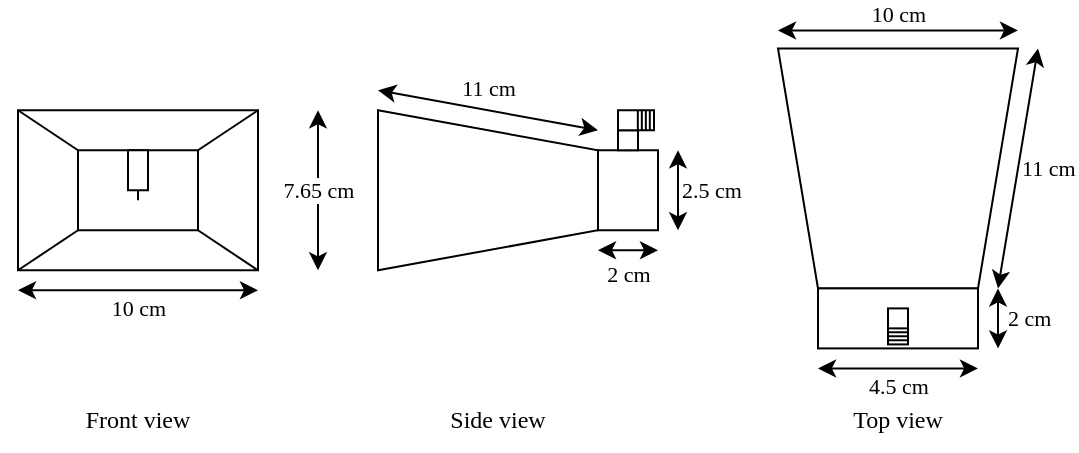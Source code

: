 <mxfile version="24.4.7" type="device">
  <diagram name="Side-1" id="ISm5-nr6eZRoUZPnKXXK">
    <mxGraphModel dx="1050" dy="529" grid="1" gridSize="10" guides="1" tooltips="1" connect="1" arrows="1" fold="1" page="1" pageScale="1" pageWidth="580" pageHeight="250" math="0" shadow="0">
      <root>
        <mxCell id="0" />
        <mxCell id="1" parent="0" />
        <mxCell id="LUIw-n1sof7SqcUza4BA-1" value="" style="rounded=0;whiteSpace=wrap;html=1;" parent="1" vertex="1">
          <mxGeometry x="20" y="70.13" width="120" height="80" as="geometry" />
        </mxCell>
        <mxCell id="LUIw-n1sof7SqcUza4BA-4" value="7.65 cm" style="endArrow=classic;startArrow=classic;html=1;rounded=0;labelPosition=center;verticalLabelPosition=middle;align=center;verticalAlign=middle;fontFamily=Times New Roman;" parent="1" edge="1">
          <mxGeometry width="50" height="50" relative="1" as="geometry">
            <mxPoint x="170" y="150.13" as="sourcePoint" />
            <mxPoint x="170" y="70.13" as="targetPoint" />
          </mxGeometry>
        </mxCell>
        <mxCell id="LUIw-n1sof7SqcUza4BA-7" value="" style="shape=trapezoid;perimeter=trapezoidPerimeter;whiteSpace=wrap;html=1;fixedSize=1;direction=south;" parent="1" vertex="1">
          <mxGeometry x="200" y="70.13" width="110" height="80" as="geometry" />
        </mxCell>
        <mxCell id="LUIw-n1sof7SqcUza4BA-8" value="2.5 cm" style="endArrow=classic;startArrow=classic;html=1;rounded=0;labelPosition=right;verticalLabelPosition=middle;align=left;verticalAlign=middle;fontFamily=Times New Roman;" parent="1" edge="1">
          <mxGeometry width="50" height="50" relative="1" as="geometry">
            <mxPoint x="350" y="130.13" as="sourcePoint" />
            <mxPoint x="350" y="90.13" as="targetPoint" />
          </mxGeometry>
        </mxCell>
        <mxCell id="LUIw-n1sof7SqcUza4BA-11" value="11 cm" style="endArrow=classic;startArrow=classic;html=1;rounded=0;labelPosition=center;verticalLabelPosition=top;align=center;verticalAlign=bottom;spacingBottom=2;fontFamily=Times New Roman;" parent="1" edge="1">
          <mxGeometry width="50" height="50" relative="1" as="geometry">
            <mxPoint x="200" y="60.13" as="sourcePoint" />
            <mxPoint x="310" y="80.13" as="targetPoint" />
          </mxGeometry>
        </mxCell>
        <mxCell id="LUIw-n1sof7SqcUza4BA-13" value="" style="rounded=0;whiteSpace=wrap;html=1;" parent="1" vertex="1">
          <mxGeometry x="310" y="90.13" width="30" height="40" as="geometry" />
        </mxCell>
        <mxCell id="LUIw-n1sof7SqcUza4BA-14" value="2 cm" style="endArrow=classic;startArrow=classic;html=1;rounded=0;labelPosition=center;verticalLabelPosition=bottom;align=center;verticalAlign=top;spacingTop=-1;fontFamily=Times New Roman;" parent="1" edge="1">
          <mxGeometry width="50" height="50" relative="1" as="geometry">
            <mxPoint x="310" y="140.13" as="sourcePoint" />
            <mxPoint x="340" y="140.13" as="targetPoint" />
          </mxGeometry>
        </mxCell>
        <mxCell id="LUIw-n1sof7SqcUza4BA-15" value="" style="rounded=0;whiteSpace=wrap;html=1;" parent="1" vertex="1">
          <mxGeometry x="320" y="80.13" width="10" height="10" as="geometry" />
        </mxCell>
        <mxCell id="LUIw-n1sof7SqcUza4BA-16" value="" style="rounded=0;whiteSpace=wrap;html=1;" parent="1" vertex="1">
          <mxGeometry x="320" y="70.13" width="18" height="10" as="geometry" />
        </mxCell>
        <mxCell id="LUIw-n1sof7SqcUza4BA-18" value="" style="endArrow=none;html=1;rounded=0;" parent="1" edge="1">
          <mxGeometry width="50" height="50" relative="1" as="geometry">
            <mxPoint x="329.91" y="80.13" as="sourcePoint" />
            <mxPoint x="329.91" y="70.13" as="targetPoint" />
          </mxGeometry>
        </mxCell>
        <mxCell id="LUIw-n1sof7SqcUza4BA-19" value="" style="endArrow=none;html=1;rounded=0;" parent="1" edge="1">
          <mxGeometry width="50" height="50" relative="1" as="geometry">
            <mxPoint x="331.91" y="80.13" as="sourcePoint" />
            <mxPoint x="331.91" y="70.13" as="targetPoint" />
          </mxGeometry>
        </mxCell>
        <mxCell id="LUIw-n1sof7SqcUza4BA-20" value="" style="endArrow=none;html=1;rounded=0;" parent="1" edge="1">
          <mxGeometry width="50" height="50" relative="1" as="geometry">
            <mxPoint x="333.91" y="80.13" as="sourcePoint" />
            <mxPoint x="333.91" y="70.13" as="targetPoint" />
          </mxGeometry>
        </mxCell>
        <mxCell id="LUIw-n1sof7SqcUza4BA-21" value="" style="endArrow=none;html=1;rounded=0;" parent="1" edge="1">
          <mxGeometry width="50" height="50" relative="1" as="geometry">
            <mxPoint x="335.91" y="80.13" as="sourcePoint" />
            <mxPoint x="335.91" y="70.13" as="targetPoint" />
          </mxGeometry>
        </mxCell>
        <mxCell id="LUIw-n1sof7SqcUza4BA-68" value="" style="rounded=0;whiteSpace=wrap;html=1;" parent="1" vertex="1">
          <mxGeometry x="50" y="90.13" width="60" height="40" as="geometry" />
        </mxCell>
        <mxCell id="LUIw-n1sof7SqcUza4BA-69" value="" style="endArrow=none;html=1;rounded=0;exitX=0;exitY=1;exitDx=0;exitDy=0;entryX=0;entryY=1;entryDx=0;entryDy=0;" parent="1" source="LUIw-n1sof7SqcUza4BA-1" target="LUIw-n1sof7SqcUza4BA-68" edge="1">
          <mxGeometry width="50" height="50" relative="1" as="geometry">
            <mxPoint x="50" y="150.13" as="sourcePoint" />
            <mxPoint x="100" y="100.13" as="targetPoint" />
          </mxGeometry>
        </mxCell>
        <mxCell id="LUIw-n1sof7SqcUza4BA-71" value="" style="endArrow=none;html=1;rounded=0;entryX=0;entryY=0;entryDx=0;entryDy=0;exitX=0;exitY=0;exitDx=0;exitDy=0;" parent="1" source="LUIw-n1sof7SqcUza4BA-1" target="LUIw-n1sof7SqcUza4BA-68" edge="1">
          <mxGeometry width="50" height="50" relative="1" as="geometry">
            <mxPoint x="50" y="150.13" as="sourcePoint" />
            <mxPoint x="100" y="100.13" as="targetPoint" />
          </mxGeometry>
        </mxCell>
        <mxCell id="LUIw-n1sof7SqcUza4BA-72" value="" style="endArrow=none;html=1;rounded=0;entryX=1;entryY=0;entryDx=0;entryDy=0;exitX=1;exitY=0;exitDx=0;exitDy=0;" parent="1" source="LUIw-n1sof7SqcUza4BA-68" target="LUIw-n1sof7SqcUza4BA-1" edge="1">
          <mxGeometry width="50" height="50" relative="1" as="geometry">
            <mxPoint x="50" y="150.13" as="sourcePoint" />
            <mxPoint x="100" y="100.13" as="targetPoint" />
          </mxGeometry>
        </mxCell>
        <mxCell id="LUIw-n1sof7SqcUza4BA-73" value="" style="endArrow=none;html=1;rounded=0;entryX=1;entryY=1;entryDx=0;entryDy=0;exitX=1;exitY=1;exitDx=0;exitDy=0;" parent="1" source="LUIw-n1sof7SqcUza4BA-1" target="LUIw-n1sof7SqcUza4BA-68" edge="1">
          <mxGeometry width="50" height="50" relative="1" as="geometry">
            <mxPoint x="50" y="150.13" as="sourcePoint" />
            <mxPoint x="100" y="100.13" as="targetPoint" />
          </mxGeometry>
        </mxCell>
        <mxCell id="LUIw-n1sof7SqcUza4BA-74" value="" style="rounded=0;whiteSpace=wrap;html=1;" parent="1" vertex="1">
          <mxGeometry x="75" y="90.13" width="10" height="20" as="geometry" />
        </mxCell>
        <mxCell id="LUIw-n1sof7SqcUza4BA-76" value="" style="endArrow=none;html=1;rounded=0;" parent="1" edge="1">
          <mxGeometry width="50" height="50" relative="1" as="geometry">
            <mxPoint x="80" y="115.13" as="sourcePoint" />
            <mxPoint x="80" y="110.13" as="targetPoint" />
          </mxGeometry>
        </mxCell>
        <mxCell id="LUIw-n1sof7SqcUza4BA-77" value="10 cm" style="endArrow=classic;startArrow=classic;html=1;rounded=0;labelPosition=center;verticalLabelPosition=top;align=center;verticalAlign=bottom;spacingTop=0;spacingBottom=-1;fontFamily=Times New Roman;" parent="1" edge="1">
          <mxGeometry width="50" height="50" relative="1" as="geometry">
            <mxPoint x="400" y="30.2" as="sourcePoint" />
            <mxPoint x="520" y="30.2" as="targetPoint" />
          </mxGeometry>
        </mxCell>
        <mxCell id="LUIw-n1sof7SqcUza4BA-78" value="" style="shape=trapezoid;perimeter=trapezoidPerimeter;whiteSpace=wrap;html=1;fixedSize=1;direction=west;" parent="1" vertex="1">
          <mxGeometry x="400" y="39.2" width="120" height="120" as="geometry" />
        </mxCell>
        <mxCell id="LUIw-n1sof7SqcUza4BA-79" value="4.5 cm" style="endArrow=classic;startArrow=classic;html=1;rounded=0;labelPosition=center;verticalLabelPosition=bottom;align=center;verticalAlign=top;spacingTop=-4;fontFamily=Times New Roman;" parent="1" edge="1">
          <mxGeometry width="50" height="50" relative="1" as="geometry">
            <mxPoint x="420" y="199.2" as="sourcePoint" />
            <mxPoint x="500" y="199.2" as="targetPoint" />
          </mxGeometry>
        </mxCell>
        <mxCell id="LUIw-n1sof7SqcUza4BA-80" value="" style="rounded=0;whiteSpace=wrap;html=1;" parent="1" vertex="1">
          <mxGeometry x="420" y="159.2" width="80" height="30" as="geometry" />
        </mxCell>
        <mxCell id="LUIw-n1sof7SqcUza4BA-81" value="&lt;div&gt;2 cm&lt;/div&gt;" style="endArrow=classic;startArrow=classic;html=1;rounded=0;labelPosition=right;verticalLabelPosition=middle;align=left;verticalAlign=middle;spacingRight=0;spacingLeft=3;fontFamily=Times New Roman;" parent="1" edge="1">
          <mxGeometry width="50" height="50" relative="1" as="geometry">
            <mxPoint x="510" y="189.2" as="sourcePoint" />
            <mxPoint x="510" y="159.2" as="targetPoint" />
          </mxGeometry>
        </mxCell>
        <mxCell id="LUIw-n1sof7SqcUza4BA-82" value="" style="rounded=0;whiteSpace=wrap;html=1;" parent="1" vertex="1">
          <mxGeometry x="455" y="169.2" width="10" height="18" as="geometry" />
        </mxCell>
        <mxCell id="LUIw-n1sof7SqcUza4BA-83" value="" style="endArrow=none;html=1;rounded=0;" parent="1" edge="1">
          <mxGeometry width="50" height="50" relative="1" as="geometry">
            <mxPoint x="455" y="181.13" as="sourcePoint" />
            <mxPoint x="465" y="181.13" as="targetPoint" />
          </mxGeometry>
        </mxCell>
        <mxCell id="LUIw-n1sof7SqcUza4BA-84" value="" style="endArrow=none;html=1;rounded=0;" parent="1" edge="1">
          <mxGeometry width="50" height="50" relative="1" as="geometry">
            <mxPoint x="455" y="179.18" as="sourcePoint" />
            <mxPoint x="465" y="179.18" as="targetPoint" />
          </mxGeometry>
        </mxCell>
        <mxCell id="LUIw-n1sof7SqcUza4BA-85" value="" style="endArrow=none;html=1;rounded=0;" parent="1" edge="1">
          <mxGeometry width="50" height="50" relative="1" as="geometry">
            <mxPoint x="455" y="185.13" as="sourcePoint" />
            <mxPoint x="465" y="185.13" as="targetPoint" />
          </mxGeometry>
        </mxCell>
        <mxCell id="LUIw-n1sof7SqcUza4BA-86" value="" style="endArrow=none;html=1;rounded=0;" parent="1" edge="1">
          <mxGeometry width="50" height="50" relative="1" as="geometry">
            <mxPoint x="455" y="183.13" as="sourcePoint" />
            <mxPoint x="465" y="183.13" as="targetPoint" />
          </mxGeometry>
        </mxCell>
        <mxCell id="LUIw-n1sof7SqcUza4BA-87" value="&lt;div&gt;11 cm&lt;/div&gt;" style="endArrow=classic;startArrow=classic;html=1;rounded=0;labelPosition=right;verticalLabelPosition=middle;align=left;verticalAlign=middle;fontFamily=Times New Roman;" parent="1" edge="1">
          <mxGeometry width="50" height="50" relative="1" as="geometry">
            <mxPoint x="510" y="159.2" as="sourcePoint" />
            <mxPoint x="530" y="39.2" as="targetPoint" />
          </mxGeometry>
        </mxCell>
        <mxCell id="LUIw-n1sof7SqcUza4BA-88" value="10 cm" style="endArrow=classic;startArrow=classic;html=1;rounded=0;labelPosition=center;verticalLabelPosition=bottom;align=center;verticalAlign=top;spacingTop=-4;spacingBottom=0;fontFamily=Times New Roman;" parent="1" edge="1">
          <mxGeometry width="50" height="50" relative="1" as="geometry">
            <mxPoint x="20" y="160.13" as="sourcePoint" />
            <mxPoint x="140" y="160.13" as="targetPoint" />
          </mxGeometry>
        </mxCell>
        <mxCell id="s1squixams1PqMXq5txr-1" value="&lt;font face=&quot;Times New Roman&quot;&gt;Front view&lt;br&gt;&lt;/font&gt;" style="text;html=1;align=center;verticalAlign=middle;whiteSpace=wrap;rounded=0;" parent="1" vertex="1">
          <mxGeometry x="50" y="210" width="60" height="30" as="geometry" />
        </mxCell>
        <mxCell id="s1squixams1PqMXq5txr-2" value="&lt;font face=&quot;Times New Roman&quot;&gt;Side view&lt;br&gt;&lt;/font&gt;" style="text;html=1;align=center;verticalAlign=middle;whiteSpace=wrap;rounded=0;" parent="1" vertex="1">
          <mxGeometry x="230" y="210" width="60" height="30" as="geometry" />
        </mxCell>
        <mxCell id="s1squixams1PqMXq5txr-3" value="&lt;font face=&quot;Times New Roman&quot;&gt;Top view&lt;br&gt;&lt;/font&gt;" style="text;html=1;align=center;verticalAlign=middle;whiteSpace=wrap;rounded=0;" parent="1" vertex="1">
          <mxGeometry x="430" y="210" width="60" height="30" as="geometry" />
        </mxCell>
      </root>
    </mxGraphModel>
  </diagram>
</mxfile>
